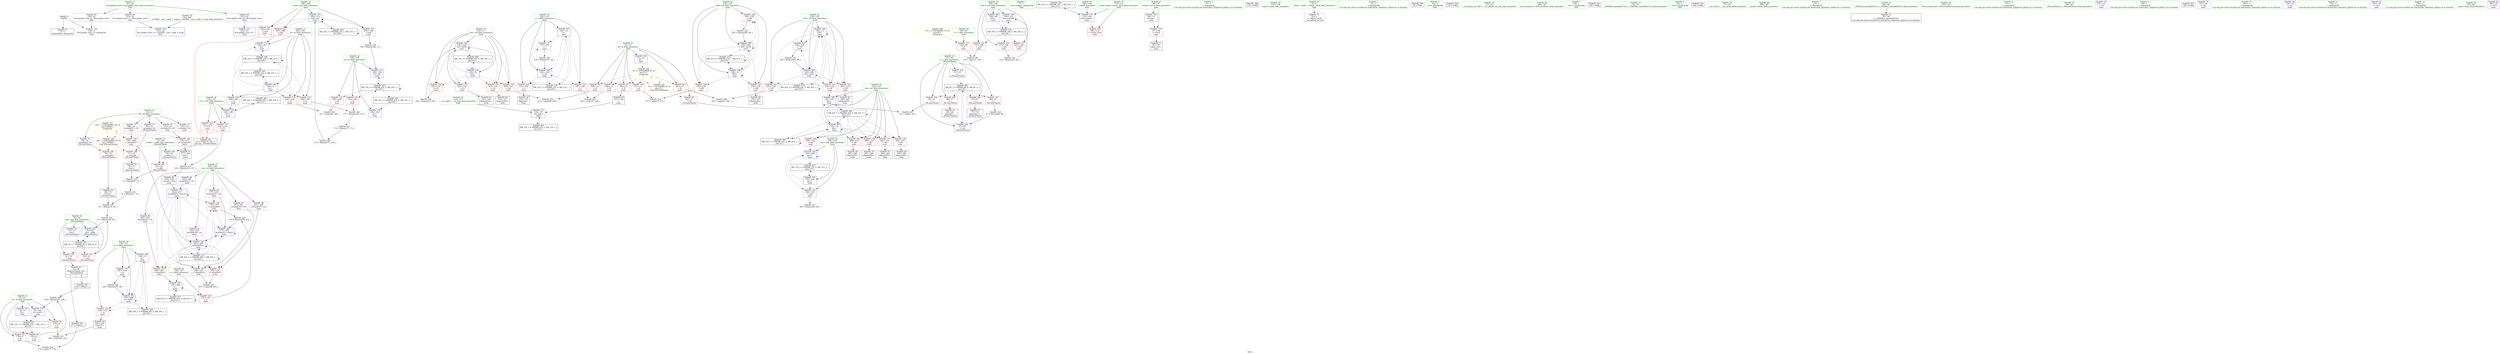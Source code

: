 digraph "SVFG" {
	label="SVFG";

	Node0x5609e82ae460 [shape=record,color=grey,label="{NodeID: 0\nNullPtr}"];
	Node0x5609e82ae460 -> Node0x5609e82d5fa0[style=solid];
	Node0x5609e82ae460 -> Node0x5609e82dc7b0[style=solid];
	Node0x5609e82f0620 [shape=record,color=black,label="{NodeID: 263\nMR_29V_2 = PHI(MR_29V_3, MR_29V_1, )\npts\{111 \}\n}"];
	Node0x5609e82f0620 -> Node0x5609e82dd410[style=dashed];
	Node0x5609e82dd8f0 [shape=record,color=blue,label="{NodeID: 180\n116\<--226\ni14\<--inc24\nmain\n}"];
	Node0x5609e82dd8f0 -> Node0x5609e82daf20[style=dashed];
	Node0x5609e82dd8f0 -> Node0x5609e82daff0[style=dashed];
	Node0x5609e82dd8f0 -> Node0x5609e82db0c0[style=dashed];
	Node0x5609e82dd8f0 -> Node0x5609e82db190[style=dashed];
	Node0x5609e82dd8f0 -> Node0x5609e82dd8f0[style=dashed];
	Node0x5609e82dd8f0 -> Node0x5609e82f1d30[style=dashed];
	Node0x5609e82d4de0 [shape=record,color=red,label="{NodeID: 97\n196\<--11\n\<--B\nmain\n}"];
	Node0x5609e82d4de0 -> Node0x5609e82d6620[style=solid];
	Node0x5609e82c0360 [shape=record,color=green,label="{NodeID: 14\n8\<--10\nN\<--N_field_insensitive\nGlob }"];
	Node0x5609e82c0360 -> Node0x5609e82d80f0[style=solid];
	Node0x5609e82c0360 -> Node0x5609e82d81c0[style=solid];
	Node0x5609e82c0360 -> Node0x5609e82d8290[style=solid];
	Node0x5609e82c0360 -> Node0x5609e82dc440[style=solid];
	Node0x5609e82c0360 -> Node0x5609e82dd4e0[style=solid];
	Node0x5609e82d85d0 [shape=record,color=blue,label="{NodeID: 194\n100\<--314\ntest\<--inc66\nmain\n}"];
	Node0x5609e82d85d0 -> Node0x5609e82eed20[style=dashed];
	Node0x5609e82d5940 [shape=record,color=red,label="{NodeID: 111\n138\<--98\n\<--T\nmain\n}"];
	Node0x5609e82d5940 -> Node0x5609e82e2f40[style=solid];
	Node0x5609e82d3e90 [shape=record,color=green,label="{NodeID: 28\n98\<--99\nT\<--T_field_insensitive\nmain\n}"];
	Node0x5609e82d3e90 -> Node0x5609e82d5940[style=solid];
	Node0x5609e82dabe0 [shape=record,color=red,label="{NodeID: 125\n184\<--108\n\<--mid\nmain\n}"];
	Node0x5609e82dabe0 -> Node0x5609e82e21c0[style=solid];
	Node0x5609e82d4830 [shape=record,color=green,label="{NodeID: 42\n126\<--127\nt\<--t_field_insensitive\nmain\n}"];
	Node0x5609e82d4830 -> Node0x5609e82dbc20[style=solid];
	Node0x5609e82d4830 -> Node0x5609e82ddea0[style=solid];
	Node0x5609e82db740 [shape=record,color=red,label="{NodeID: 139\n290\<--122\n\<--idx\nmain\n}"];
	Node0x5609e82db740 -> Node0x5609e82d6f10[style=solid];
	Node0x5609e82d63b0 [shape=record,color=black,label="{NodeID: 56\n80\<--79\nconv3\<--\n_Z9countThemx\n}"];
	Node0x5609e82d63b0 -> Node0x5609e82e2040[style=solid];
	Node0x5609e82e21c0 [shape=record,color=grey,label="{NodeID: 236\n185 = Binary(184, 75, )\n}"];
	Node0x5609e82e21c0 -> Node0x5609e82dd340[style=solid];
	Node0x5609e82dc2a0 [shape=record,color=red,label="{NodeID: 153\n278\<--277\n\<--arrayidx51\nmain\n}"];
	Node0x5609e82dc2a0 -> Node0x5609e82e1140[style=solid];
	Node0x5609e82d6f10 [shape=record,color=black,label="{NodeID: 70\n291\<--290\nidxprom58\<--\nmain\n}"];
	Node0x5609e82e36c0 [shape=record,color=grey,label="{NodeID: 250\n210 = cmp(208, 209, )\n}"];
	Node0x5609e82dce60 [shape=record,color=blue,label="{NodeID: 167\n102\<--12\ni\<--\nmain\n}"];
	Node0x5609e82dce60 -> Node0x5609e82d5c80[style=dashed];
	Node0x5609e82dce60 -> Node0x5609e82da490[style=dashed];
	Node0x5609e82dce60 -> Node0x5609e82da560[style=dashed];
	Node0x5609e82dce60 -> Node0x5609e82dcf30[style=dashed];
	Node0x5609e82dce60 -> Node0x5609e82ef220[style=dashed];
	Node0x5609e82d7a70 [shape=record,color=purple,label="{NodeID: 84\n333\<--22\nllvm.global_ctors_1\<--llvm.global_ctors\nGlob }"];
	Node0x5609e82d7a70 -> Node0x5609e82dc6b0[style=solid];
	Node0x5609e82ae5b0 [shape=record,color=green,label="{NodeID: 1\n7\<--1\n__dso_handle\<--dummyObj\nGlob }"];
	Node0x5609e82f0b20 [shape=record,color=black,label="{NodeID: 264\nMR_31V_2 = PHI(MR_31V_3, MR_31V_1, )\npts\{113 \}\n}"];
	Node0x5609e82f0b20 -> Node0x5609e82dd5b0[style=dashed];
	Node0x5609e82dd9c0 [shape=record,color=blue,label="{NodeID: 181\n118\<--230\nlast\<--\nmain\n}"];
	Node0x5609e82dd9c0 -> Node0x5609e82db260[style=dashed];
	Node0x5609e82dd9c0 -> Node0x5609e82d8430[style=dashed];
	Node0x5609e82dd9c0 -> Node0x5609e82f1e20[style=dashed];
	Node0x5609e82d4eb0 [shape=record,color=red,label="{NodeID: 98\n209\<--11\n\<--B\nmain\n}"];
	Node0x5609e82d4eb0 -> Node0x5609e82e36c0[style=solid];
	Node0x5609e82c0430 [shape=record,color=green,label="{NodeID: 15\n11\<--13\nB\<--B_field_insensitive\nGlob }"];
	Node0x5609e82c0430 -> Node0x5609e82d8360[style=solid];
	Node0x5609e82c0430 -> Node0x5609e82d4d10[style=solid];
	Node0x5609e82c0430 -> Node0x5609e82d4de0[style=solid];
	Node0x5609e82c0430 -> Node0x5609e82d4eb0[style=solid];
	Node0x5609e82c0430 -> Node0x5609e82d4f80[style=solid];
	Node0x5609e82c0430 -> Node0x5609e82d5050[style=solid];
	Node0x5609e82c0430 -> Node0x5609e82dc510[style=solid];
	Node0x5609e82d5a10 [shape=record,color=red,label="{NodeID: 112\n137\<--100\n\<--test\nmain\n}"];
	Node0x5609e82d5a10 -> Node0x5609e82e2f40[style=solid];
	Node0x5609e82d3f20 [shape=record,color=green,label="{NodeID: 29\n100\<--101\ntest\<--test_field_insensitive\nmain\n}"];
	Node0x5609e82d3f20 -> Node0x5609e82d5a10[style=solid];
	Node0x5609e82d3f20 -> Node0x5609e82d5ae0[style=solid];
	Node0x5609e82d3f20 -> Node0x5609e82d5bb0[style=solid];
	Node0x5609e82d3f20 -> Node0x5609e82dcd90[style=solid];
	Node0x5609e82d3f20 -> Node0x5609e82d85d0[style=solid];
	Node0x5609e82f9b20 [shape=record,color=yellow,style=double,label="{NodeID: 292\n2V_1 = ENCHI(MR_2V_0)\npts\{13 \}\nFun[_Z9countThemx]}"];
	Node0x5609e82f9b20 -> Node0x5609e82d8360[style=dashed];
	Node0x5609e82dacb0 [shape=record,color=red,label="{NodeID: 126\n191\<--110\n\<--T11\nmain\n|{<s0>8}}"];
	Node0x5609e82dacb0:s0 -> Node0x5609e830ebf0[style=solid,color=red];
	Node0x5609e82d4900 [shape=record,color=green,label="{NodeID: 43\n128\<--129\ni46\<--i46_field_insensitive\nmain\n}"];
	Node0x5609e82d4900 -> Node0x5609e82dbcf0[style=solid];
	Node0x5609e82d4900 -> Node0x5609e82dbdc0[style=solid];
	Node0x5609e82d4900 -> Node0x5609e82dbe90[style=solid];
	Node0x5609e82d4900 -> Node0x5609e82ddf70[style=solid];
	Node0x5609e82d4900 -> Node0x5609e82de110[style=solid];
	Node0x5609e82db810 [shape=record,color=red,label="{NodeID: 140\n294\<--122\n\<--idx\nmain\n}"];
	Node0x5609e82db810 -> Node0x5609e82d8430[style=solid];
	Node0x5609e82d6480 [shape=record,color=black,label="{NodeID: 57\n51\<--91\n_Z9countThemx_ret\<--\n_Z9countThemx\n|{<s0>7|<s1>8}}"];
	Node0x5609e82d6480:s0 -> Node0x5609e830e830[style=solid,color=blue];
	Node0x5609e82d6480:s1 -> Node0x5609e830ea20[style=solid,color=blue];
	Node0x5609e82e2340 [shape=record,color=grey,label="{NodeID: 237\n218 = Binary(212, 217, )\n}"];
	Node0x5609e82e2340 -> Node0x5609e82d6890[style=solid];
	Node0x5609e82dc370 [shape=record,color=red,label="{NodeID: 154\n289\<--288\n\<--arrayidx57\nmain\n}"];
	Node0x5609e82dc370 -> Node0x5609e82de1e0[style=solid];
	Node0x5609e82d6fe0 [shape=record,color=black,label="{NodeID: 71\n95\<--317\nmain_ret\<--\nmain\n}"];
	Node0x5609e82e3840 [shape=record,color=grey,label="{NodeID: 251\n236 = cmp(234, 235, )\n}"];
	Node0x5609e82dcf30 [shape=record,color=blue,label="{NodeID: 168\n102\<--158\ni\<--inc\nmain\n}"];
	Node0x5609e82dcf30 -> Node0x5609e82d5c80[style=dashed];
	Node0x5609e82dcf30 -> Node0x5609e82da490[style=dashed];
	Node0x5609e82dcf30 -> Node0x5609e82da560[style=dashed];
	Node0x5609e82dcf30 -> Node0x5609e82dcf30[style=dashed];
	Node0x5609e82dcf30 -> Node0x5609e82ef220[style=dashed];
	Node0x5609e82d7b40 [shape=record,color=purple,label="{NodeID: 85\n334\<--22\nllvm.global_ctors_2\<--llvm.global_ctors\nGlob }"];
	Node0x5609e82d7b40 -> Node0x5609e82dc7b0[style=solid];
	Node0x5609e82ae210 [shape=record,color=green,label="{NodeID: 2\n9\<--1\n\<--dummyObj\nCan only get source location for instruction, argument, global var or function.}"];
	Node0x5609e8008d90 [shape=record,color=black,label="{NodeID: 348\n155 = PHI()\n}"];
	Node0x5609e82f1020 [shape=record,color=black,label="{NodeID: 265\nMR_33V_2 = PHI(MR_33V_3, MR_33V_1, )\npts\{115 \}\n}"];
	Node0x5609e82f1020 -> Node0x5609e82dd680[style=dashed];
	Node0x5609e82dda90 [shape=record,color=blue,label="{NodeID: 182\n120\<--12\nk\<--\nmain\n}"];
	Node0x5609e82dda90 -> Node0x5609e82db330[style=dashed];
	Node0x5609e82dda90 -> Node0x5609e82db400[style=dashed];
	Node0x5609e82dda90 -> Node0x5609e82d8500[style=dashed];
	Node0x5609e82dda90 -> Node0x5609e82f2320[style=dashed];
	Node0x5609e82d4f80 [shape=record,color=red,label="{NodeID: 99\n242\<--11\n\<--B\nmain\n}"];
	Node0x5609e82d4f80 -> Node0x5609e82e33c0[style=solid];
	Node0x5609e82c2290 [shape=record,color=green,label="{NodeID: 16\n14\<--15\nM\<--M_field_insensitive\nGlob }"];
	Node0x5609e82c2290 -> Node0x5609e82d7180[style=solid];
	Node0x5609e82c2290 -> Node0x5609e82d7250[style=solid];
	Node0x5609e82c2290 -> Node0x5609e82d7320[style=solid];
	Node0x5609e82c2290 -> Node0x5609e82d73f0[style=solid];
	Node0x5609e82c2290 -> Node0x5609e82d74c0[style=solid];
	Node0x5609e82d5ae0 [shape=record,color=red,label="{NodeID: 113\n301\<--100\n\<--test\nmain\n}"];
	Node0x5609e82d3fb0 [shape=record,color=green,label="{NodeID: 30\n102\<--103\ni\<--i_field_insensitive\nmain\n}"];
	Node0x5609e82d3fb0 -> Node0x5609e82d5c80[style=solid];
	Node0x5609e82d3fb0 -> Node0x5609e82da490[style=solid];
	Node0x5609e82d3fb0 -> Node0x5609e82da560[style=solid];
	Node0x5609e82d3fb0 -> Node0x5609e82dce60[style=solid];
	Node0x5609e82d3fb0 -> Node0x5609e82dcf30[style=solid];
	Node0x5609e82dad80 [shape=record,color=red,label="{NodeID: 127\n212\<--110\n\<--T11\nmain\n}"];
	Node0x5609e82dad80 -> Node0x5609e82e2340[style=solid];
	Node0x5609e82d49d0 [shape=record,color=green,label="{NodeID: 44\n133\<--134\nscanf\<--scanf_field_insensitive\n}"];
	Node0x5609e82e0fc0 [shape=record,color=grey,label="{NodeID: 224\n314 = Binary(313, 88, )\n}"];
	Node0x5609e82e0fc0 -> Node0x5609e82d85d0[style=solid];
	Node0x5609e82db8e0 [shape=record,color=red,label="{NodeID: 141\n241\<--124\n\<--i30\nmain\n}"];
	Node0x5609e82db8e0 -> Node0x5609e82e33c0[style=solid];
	Node0x5609e82d6550 [shape=record,color=black,label="{NodeID: 58\n152\<--151\nidxprom\<--\nmain\n}"];
	Node0x5609e82e24c0 [shape=record,color=grey,label="{NodeID: 238\n226 = Binary(225, 88, )\n}"];
	Node0x5609e82e24c0 -> Node0x5609e82dd8f0[style=solid];
	Node0x5609e82dc440 [shape=record,color=blue,label="{NodeID: 155\n8\<--9\nN\<--\nGlob }"];
	Node0x5609e82dc440 -> Node0x5609e82ee820[style=dashed];
	Node0x5609e82d70b0 [shape=record,color=purple,label="{NodeID: 72\n33\<--4\n\<--_ZStL8__ioinit\n__cxx_global_var_init\n}"];
	Node0x5609e82d9480 [shape=record,color=grey,label="{NodeID: 252\n179 = cmp(177, 178, )\n}"];
	Node0x5609e82dd000 [shape=record,color=blue,label="{NodeID: 169\n104\<--9\nlo\<--\nmain\n}"];
	Node0x5609e82dd000 -> Node0x5609e82da630[style=dashed];
	Node0x5609e82dd000 -> Node0x5609e82da700[style=dashed];
	Node0x5609e82dd000 -> Node0x5609e82da7d0[style=dashed];
	Node0x5609e82dd000 -> Node0x5609e82dd270[style=dashed];
	Node0x5609e82dd000 -> Node0x5609e82ef720[style=dashed];
	Node0x5609e82dd000 -> Node0x5609e82f9120[style=dashed];
	Node0x5609e82d7c10 [shape=record,color=purple,label="{NodeID: 86\n222\<--203\narrayidx22\<--vla\nmain\n}"];
	Node0x5609e82d7c10 -> Node0x5609e82dd820[style=solid];
	Node0x5609e82c1740 [shape=record,color=green,label="{NodeID: 3\n12\<--1\n\<--dummyObj\nCan only get source location for instruction, argument, global var or function.}"];
	Node0x5609e830e430 [shape=record,color=black,label="{NodeID: 349\n34 = PHI()\n}"];
	Node0x5609e82f1d30 [shape=record,color=black,label="{NodeID: 266\nMR_35V_2 = PHI(MR_35V_4, MR_35V_1, )\npts\{117 \}\n}"];
	Node0x5609e82f1d30 -> Node0x5609e82dd750[style=dashed];
	Node0x5609e82ddb60 [shape=record,color=blue,label="{NodeID: 183\n122\<--12\nidx\<--\nmain\n}"];
	Node0x5609e82ddb60 -> Node0x5609e82db4d0[style=dashed];
	Node0x5609e82ddb60 -> Node0x5609e82db5a0[style=dashed];
	Node0x5609e82ddb60 -> Node0x5609e82db670[style=dashed];
	Node0x5609e82ddb60 -> Node0x5609e82db740[style=dashed];
	Node0x5609e82ddb60 -> Node0x5609e82db810[style=dashed];
	Node0x5609e82ddb60 -> Node0x5609e82ddb60[style=dashed];
	Node0x5609e82ddb60 -> Node0x5609e82ddd00[style=dashed];
	Node0x5609e82ddb60 -> Node0x5609e82f2820[style=dashed];
	Node0x5609e82ddb60 -> Node0x5609e82f8c20[style=dashed];
	Node0x5609e82d5050 [shape=record,color=red,label="{NodeID: 100\n271\<--11\n\<--B\nmain\n}"];
	Node0x5609e82d5050 -> Node0x5609e82e2dc0[style=solid];
	Node0x5609e82c2360 [shape=record,color=green,label="{NodeID: 17\n22\<--26\nllvm.global_ctors\<--llvm.global_ctors_field_insensitive\nGlob }"];
	Node0x5609e82c2360 -> Node0x5609e82d79a0[style=solid];
	Node0x5609e82c2360 -> Node0x5609e82d7a70[style=solid];
	Node0x5609e82c2360 -> Node0x5609e82d7b40[style=solid];
	Node0x5609e82d5bb0 [shape=record,color=red,label="{NodeID: 114\n313\<--100\n\<--test\nmain\n}"];
	Node0x5609e82d5bb0 -> Node0x5609e82e0fc0[style=solid];
	Node0x5609e82d4040 [shape=record,color=green,label="{NodeID: 31\n104\<--105\nlo\<--lo_field_insensitive\nmain\n}"];
	Node0x5609e82d4040 -> Node0x5609e82da630[style=solid];
	Node0x5609e82d4040 -> Node0x5609e82da700[style=solid];
	Node0x5609e82d4040 -> Node0x5609e82da7d0[style=solid];
	Node0x5609e82d4040 -> Node0x5609e82dd000[style=solid];
	Node0x5609e82d4040 -> Node0x5609e82dd270[style=solid];
	Node0x5609e82dae50 [shape=record,color=red,label="{NodeID: 128\n308\<--112\n\<--saved_stack\nmain\n}"];
	Node0x5609e82d4aa0 [shape=record,color=green,label="{NodeID: 45\n198\<--199\n\<--field_insensitive\nmain\n}"];
	Node0x5609e82d4aa0 -> Node0x5609e82dd5b0[style=solid];
	Node0x5609e82e1140 [shape=record,color=grey,label="{NodeID: 225\n279 = Binary(278, 274, )\n}"];
	Node0x5609e82e1140 -> Node0x5609e82de040[style=solid];
	Node0x5609e82db9b0 [shape=record,color=red,label="{NodeID: 142\n245\<--124\n\<--i30\nmain\n}"];
	Node0x5609e82db9b0 -> Node0x5609e82d6b00[style=solid];
	Node0x5609e82d6620 [shape=record,color=black,label="{NodeID: 59\n197\<--196\n\<--\nmain\n}"];
	Node0x5609e82d6620 -> Node0x5609e82dd680[style=solid];
	Node0x5609e82e2640 [shape=record,color=grey,label="{NodeID: 239\n283 = Binary(282, 88, )\n}"];
	Node0x5609e82e2640 -> Node0x5609e82de110[style=solid];
	Node0x5609e82dc510 [shape=record,color=blue,label="{NodeID: 156\n11\<--12\nB\<--\nGlob }"];
	Node0x5609e82dc510 -> Node0x5609e82faad0[style=dashed];
	Node0x5609e82d7180 [shape=record,color=purple,label="{NodeID: 73\n70\<--14\narrayidx\<--M\n_Z9countThemx\n}"];
	Node0x5609e82d7180 -> Node0x5609e82d56d0[style=solid];
	Node0x5609e82dd0d0 [shape=record,color=blue,label="{NodeID: 170\n106\<--163\nhi\<--\nmain\n}"];
	Node0x5609e82dd0d0 -> Node0x5609e82f7820[style=dashed];
	Node0x5609e82d7ce0 [shape=record,color=purple,label="{NodeID: 87\n247\<--203\narrayidx35\<--vla\nmain\n}"];
	Node0x5609e82d7ce0 -> Node0x5609e82dc030[style=solid];
	Node0x5609e82c1c10 [shape=record,color=green,label="{NodeID: 4\n16\<--1\n.str\<--dummyObj\nGlob }"];
	Node0x5609e830e530 [shape=record,color=black,label="{NodeID: 350\n132 = PHI()\n}"];
	Node0x5609e82f1e20 [shape=record,color=black,label="{NodeID: 267\nMR_37V_2 = PHI(MR_37V_4, MR_37V_1, )\npts\{119 \}\n}"];
	Node0x5609e82f1e20 -> Node0x5609e82dd9c0[style=dashed];
	Node0x5609e82ddc30 [shape=record,color=blue,label="{NodeID: 184\n124\<--12\ni30\<--\nmain\n}"];
	Node0x5609e82ddc30 -> Node0x5609e82db8e0[style=dashed];
	Node0x5609e82ddc30 -> Node0x5609e82db9b0[style=dashed];
	Node0x5609e82ddc30 -> Node0x5609e82dba80[style=dashed];
	Node0x5609e82ddc30 -> Node0x5609e82dbb50[style=dashed];
	Node0x5609e82ddc30 -> Node0x5609e82ddc30[style=dashed];
	Node0x5609e82ddc30 -> Node0x5609e82dddd0[style=dashed];
	Node0x5609e82ddc30 -> Node0x5609e82f2d20[style=dashed];
	Node0x5609e82d5120 [shape=record,color=red,label="{NodeID: 101\n67\<--53\n\<--t.addr\n_Z9countThemx\n}"];
	Node0x5609e82d5120 -> Node0x5609e82e1d40[style=solid];
	Node0x5609e82c2430 [shape=record,color=green,label="{NodeID: 18\n27\<--28\n__cxx_global_var_init\<--__cxx_global_var_init_field_insensitive\n}"];
	Node0x5609e82d5c80 [shape=record,color=red,label="{NodeID: 115\n147\<--102\n\<--i\nmain\n}"];
	Node0x5609e82d5c80 -> Node0x5609e82e2c40[style=solid];
	Node0x5609e82d40d0 [shape=record,color=green,label="{NodeID: 32\n106\<--107\nhi\<--hi_field_insensitive\nmain\n}"];
	Node0x5609e82d40d0 -> Node0x5609e82da8a0[style=solid];
	Node0x5609e82d40d0 -> Node0x5609e82da970[style=solid];
	Node0x5609e82d40d0 -> Node0x5609e82dd0d0[style=solid];
	Node0x5609e82d40d0 -> Node0x5609e82dd340[style=solid];
	Node0x5609e82daf20 [shape=record,color=red,label="{NodeID: 129\n208\<--116\n\<--i14\nmain\n}"];
	Node0x5609e82daf20 -> Node0x5609e82e36c0[style=solid];
	Node0x5609e82d4b70 [shape=record,color=green,label="{NodeID: 46\n200\<--201\nllvm.stacksave\<--llvm.stacksave_field_insensitive\n}"];
	Node0x5609e82e12c0 [shape=record,color=grey,label="{NodeID: 226\n298 = Binary(297, 88, )\n}"];
	Node0x5609e82e12c0 -> Node0x5609e82d8500[style=solid];
	Node0x5609e82dba80 [shape=record,color=red,label="{NodeID: 143\n255\<--124\n\<--i30\nmain\n}"];
	Node0x5609e82dba80 -> Node0x5609e82ddd00[style=solid];
	Node0x5609e82d66f0 [shape=record,color=black,label="{NodeID: 60\n214\<--213\nidxprom18\<--\nmain\n}"];
	Node0x5609e82e27c0 [shape=record,color=grey,label="{NodeID: 240\n173 = Binary(172, 174, )\n}"];
	Node0x5609e82e27c0 -> Node0x5609e82dd1a0[style=solid];
	Node0x5609e82dc5e0 [shape=record,color=blue,label="{NodeID: 157\n332\<--23\nllvm.global_ctors_0\<--\nGlob }"];
	Node0x5609e82d7250 [shape=record,color=purple,label="{NodeID: 74\n78\<--14\narrayidx2\<--M\n_Z9countThemx\n}"];
	Node0x5609e82d7250 -> Node0x5609e82d57a0[style=solid];
	Node0x5609e82dd1a0 [shape=record,color=blue,label="{NodeID: 171\n108\<--173\nmid\<--div\nmain\n}"];
	Node0x5609e82dd1a0 -> Node0x5609e82daa40[style=dashed];
	Node0x5609e82dd1a0 -> Node0x5609e82dab10[style=dashed];
	Node0x5609e82dd1a0 -> Node0x5609e82dabe0[style=dashed];
	Node0x5609e82dd1a0 -> Node0x5609e82dd1a0[style=dashed];
	Node0x5609e82dd1a0 -> Node0x5609e82f0120[style=dashed];
	Node0x5609e82d7db0 [shape=record,color=purple,label="{NodeID: 88\n251\<--203\narrayidx37\<--vla\nmain\n}"];
	Node0x5609e82d7db0 -> Node0x5609e82dc100[style=solid];
	Node0x5609e82c3230 [shape=record,color=green,label="{NodeID: 5\n18\<--1\n.str.1\<--dummyObj\nGlob }"];
	Node0x5609e830e630 [shape=record,color=black,label="{NodeID: 351\n142 = PHI()\n}"];
	Node0x5609e82f2320 [shape=record,color=black,label="{NodeID: 268\nMR_39V_2 = PHI(MR_39V_4, MR_39V_1, )\npts\{121 \}\n}"];
	Node0x5609e82f2320 -> Node0x5609e82dda90[style=dashed];
	Node0x5609e82ddd00 [shape=record,color=blue,label="{NodeID: 185\n122\<--255\nidx\<--\nmain\n}"];
	Node0x5609e82ddd00 -> Node0x5609e82f8c20[style=dashed];
	Node0x5609e82d51f0 [shape=record,color=red,label="{NodeID: 102\n82\<--55\n\<--ans\n_Z9countThemx\n}"];
	Node0x5609e82d51f0 -> Node0x5609e82e1ec0[style=solid];
	Node0x5609e82c2500 [shape=record,color=green,label="{NodeID: 19\n31\<--32\n_ZNSt8ios_base4InitC1Ev\<--_ZNSt8ios_base4InitC1Ev_field_insensitive\n}"];
	Node0x5609e82f6920 [shape=record,color=black,label="{NodeID: 282\nMR_6V_3 = PHI(MR_6V_4, MR_6V_2, )\npts\{56 \}\n}"];
	Node0x5609e82f6920 -> Node0x5609e82d51f0[style=dashed];
	Node0x5609e82f6920 -> Node0x5609e82d52c0[style=dashed];
	Node0x5609e82f6920 -> Node0x5609e82dcb20[style=dashed];
	Node0x5609e82da490 [shape=record,color=red,label="{NodeID: 116\n151\<--102\n\<--i\nmain\n}"];
	Node0x5609e82da490 -> Node0x5609e82d6550[style=solid];
	Node0x5609e82d4160 [shape=record,color=green,label="{NodeID: 33\n108\<--109\nmid\<--mid_field_insensitive\nmain\n}"];
	Node0x5609e82d4160 -> Node0x5609e82daa40[style=solid];
	Node0x5609e82d4160 -> Node0x5609e82dab10[style=solid];
	Node0x5609e82d4160 -> Node0x5609e82dabe0[style=solid];
	Node0x5609e82d4160 -> Node0x5609e82dd1a0[style=solid];
	Node0x5609e82fa8e0 [shape=record,color=yellow,style=double,label="{NodeID: 296\n10V_1 = ENCHI(MR_10V_0)\npts\{150000 \}\nFun[_Z9countThemx]}"];
	Node0x5609e82fa8e0 -> Node0x5609e82d56d0[style=dashed];
	Node0x5609e82fa8e0 -> Node0x5609e82d57a0[style=dashed];
	Node0x5609e82daff0 [shape=record,color=red,label="{NodeID: 130\n213\<--116\n\<--i14\nmain\n}"];
	Node0x5609e82daff0 -> Node0x5609e82d66f0[style=solid];
	Node0x5609e82d4c40 [shape=record,color=green,label="{NodeID: 47\n203\<--204\nvla\<--vla_field_insensitive\nmain\n}"];
	Node0x5609e82d4c40 -> Node0x5609e82d7c10[style=solid];
	Node0x5609e82d4c40 -> Node0x5609e82d7ce0[style=solid];
	Node0x5609e82d4c40 -> Node0x5609e82d7db0[style=solid];
	Node0x5609e82d4c40 -> Node0x5609e82d7e80[style=solid];
	Node0x5609e82d4c40 -> Node0x5609e82d7f50[style=solid];
	Node0x5609e82d4c40 -> Node0x5609e82d8020[style=solid];
	Node0x5609e82e1440 [shape=record,color=grey,label="{NodeID: 227\n303 = Binary(302, 88, )\n}"];
	Node0x5609e82dbb50 [shape=record,color=red,label="{NodeID: 144\n259\<--124\n\<--i30\nmain\n}"];
	Node0x5609e82dbb50 -> Node0x5609e82e1a40[style=solid];
	Node0x5609e82d67c0 [shape=record,color=black,label="{NodeID: 61\n217\<--216\nconv\<--\nmain\n}"];
	Node0x5609e82d67c0 -> Node0x5609e82e2340[style=solid];
	Node0x5609e82e2940 [shape=record,color=grey,label="{NodeID: 241\n172 = Binary(171, 75, )\n}"];
	Node0x5609e82e2940 -> Node0x5609e82e27c0[style=solid];
	Node0x5609e82dc6b0 [shape=record,color=blue,label="{NodeID: 158\n333\<--24\nllvm.global_ctors_1\<--_GLOBAL__sub_I_zxqfl_1_0.cpp\nGlob }"];
	Node0x5609e82d7320 [shape=record,color=purple,label="{NodeID: 75\n153\<--14\narrayidx\<--M\nmain\n}"];
	Node0x5609e82dd270 [shape=record,color=blue,label="{NodeID: 172\n104\<--181\nlo\<--\nmain\n}"];
	Node0x5609e82dd270 -> Node0x5609e82f9120[style=dashed];
	Node0x5609e82d7e80 [shape=record,color=purple,label="{NodeID: 89\n265\<--203\narrayidx45\<--vla\nmain\n}"];
	Node0x5609e82d7e80 -> Node0x5609e82dc1d0[style=solid];
	Node0x5609e82c32c0 [shape=record,color=green,label="{NodeID: 6\n20\<--1\n.str.2\<--dummyObj\nGlob }"];
	Node0x5609e830e730 [shape=record,color=black,label="{NodeID: 352\n144 = PHI()\n}"];
	Node0x5609e82f2820 [shape=record,color=black,label="{NodeID: 269\nMR_41V_2 = PHI(MR_41V_3, MR_41V_1, )\npts\{123 \}\n}"];
	Node0x5609e82f2820 -> Node0x5609e82ddb60[style=dashed];
	Node0x5609e82f2820 -> Node0x5609e82f2820[style=dashed];
	Node0x5609e82dddd0 [shape=record,color=blue,label="{NodeID: 186\n124\<--260\ni30\<--inc42\nmain\n}"];
	Node0x5609e82dddd0 -> Node0x5609e82db8e0[style=dashed];
	Node0x5609e82dddd0 -> Node0x5609e82db9b0[style=dashed];
	Node0x5609e82dddd0 -> Node0x5609e82dba80[style=dashed];
	Node0x5609e82dddd0 -> Node0x5609e82dbb50[style=dashed];
	Node0x5609e82dddd0 -> Node0x5609e82ddc30[style=dashed];
	Node0x5609e82dddd0 -> Node0x5609e82dddd0[style=dashed];
	Node0x5609e82dddd0 -> Node0x5609e82f2d20[style=dashed];
	Node0x5609e82d52c0 [shape=record,color=red,label="{NodeID: 103\n91\<--55\n\<--ans\n_Z9countThemx\n}"];
	Node0x5609e82d52c0 -> Node0x5609e82d6480[style=solid];
	Node0x5609e82c25d0 [shape=record,color=green,label="{NodeID: 20\n37\<--38\n__cxa_atexit\<--__cxa_atexit_field_insensitive\n}"];
	Node0x5609e82f6e20 [shape=record,color=black,label="{NodeID: 283\nMR_8V_3 = PHI(MR_8V_4, MR_8V_2, )\npts\{58 \}\n}"];
	Node0x5609e82f6e20 -> Node0x5609e82d5390[style=dashed];
	Node0x5609e82f6e20 -> Node0x5609e82d5460[style=dashed];
	Node0x5609e82f6e20 -> Node0x5609e82d5530[style=dashed];
	Node0x5609e82f6e20 -> Node0x5609e82d5600[style=dashed];
	Node0x5609e82f6e20 -> Node0x5609e82dcbf0[style=dashed];
	Node0x5609e82da560 [shape=record,color=red,label="{NodeID: 117\n157\<--102\n\<--i\nmain\n}"];
	Node0x5609e82da560 -> Node0x5609e82e18c0[style=solid];
	Node0x5609e82d41f0 [shape=record,color=green,label="{NodeID: 34\n110\<--111\nT11\<--T11_field_insensitive\nmain\n}"];
	Node0x5609e82d41f0 -> Node0x5609e82dacb0[style=solid];
	Node0x5609e82d41f0 -> Node0x5609e82dad80[style=solid];
	Node0x5609e82d41f0 -> Node0x5609e82dd410[style=solid];
	Node0x5609e82db0c0 [shape=record,color=red,label="{NodeID: 131\n220\<--116\n\<--i14\nmain\n}"];
	Node0x5609e82db0c0 -> Node0x5609e82d6960[style=solid];
	Node0x5609e82d5d30 [shape=record,color=green,label="{NodeID: 48\n306\<--307\nprintf\<--printf_field_insensitive\n}"];
	Node0x5609e82e15c0 [shape=record,color=grey,label="{NodeID: 228\n87 = Binary(86, 88, )\n}"];
	Node0x5609e82e15c0 -> Node0x5609e82dcbf0[style=solid];
	Node0x5609e82dbc20 [shape=record,color=red,label="{NodeID: 145\n274\<--126\n\<--t\nmain\n}"];
	Node0x5609e82dbc20 -> Node0x5609e82e1140[style=solid];
	Node0x5609e82d6890 [shape=record,color=black,label="{NodeID: 62\n219\<--218\nconv20\<--rem\nmain\n}"];
	Node0x5609e82d6890 -> Node0x5609e82dd820[style=solid];
	Node0x5609e82e2ac0 [shape=record,color=grey,label="{NodeID: 242\n171 = Binary(169, 170, )\n}"];
	Node0x5609e82e2ac0 -> Node0x5609e82e2940[style=solid];
	Node0x5609e82dc7b0 [shape=record,color=blue, style = dotted,label="{NodeID: 159\n334\<--3\nllvm.global_ctors_2\<--dummyVal\nGlob }"];
	Node0x5609e82d73f0 [shape=record,color=purple,label="{NodeID: 76\n215\<--14\narrayidx19\<--M\nmain\n}"];
	Node0x5609e82d73f0 -> Node0x5609e82dbf60[style=solid];
	Node0x5609e82dd340 [shape=record,color=blue,label="{NodeID: 173\n106\<--185\nhi\<--sub\nmain\n}"];
	Node0x5609e82dd340 -> Node0x5609e82f7820[style=dashed];
	Node0x5609e82d7f50 [shape=record,color=purple,label="{NodeID: 90\n277\<--203\narrayidx51\<--vla\nmain\n}"];
	Node0x5609e82d7f50 -> Node0x5609e82dc2a0[style=solid];
	Node0x5609e82d7f50 -> Node0x5609e82de040[style=solid];
	Node0x5609e82c1440 [shape=record,color=green,label="{NodeID: 7\n23\<--1\n\<--dummyObj\nCan only get source location for instruction, argument, global var or function.}"];
	Node0x5609e830e830 [shape=record,color=black,label="{NodeID: 353\n177 = PHI(51, )\n}"];
	Node0x5609e830e830 -> Node0x5609e82d9480[style=solid];
	Node0x5609e82f2d20 [shape=record,color=black,label="{NodeID: 270\nMR_43V_2 = PHI(MR_43V_3, MR_43V_1, )\npts\{125 \}\n}"];
	Node0x5609e82f2d20 -> Node0x5609e82ddc30[style=dashed];
	Node0x5609e82f2d20 -> Node0x5609e82f2d20[style=dashed];
	Node0x5609e82ddea0 [shape=record,color=blue,label="{NodeID: 187\n126\<--266\nt\<--\nmain\n}"];
	Node0x5609e82ddea0 -> Node0x5609e82dbc20[style=dashed];
	Node0x5609e82ddea0 -> Node0x5609e82ddea0[style=dashed];
	Node0x5609e82ddea0 -> Node0x5609e82f3220[style=dashed];
	Node0x5609e82d5390 [shape=record,color=red,label="{NodeID: 104\n63\<--57\n\<--i\n_Z9countThemx\n}"];
	Node0x5609e82d5390 -> Node0x5609e82e3240[style=solid];
	Node0x5609e82c26a0 [shape=record,color=green,label="{NodeID: 21\n36\<--42\n_ZNSt8ios_base4InitD1Ev\<--_ZNSt8ios_base4InitD1Ev_field_insensitive\n}"];
	Node0x5609e82c26a0 -> Node0x5609e82d6070[style=solid];
	Node0x5609e82da630 [shape=record,color=red,label="{NodeID: 118\n165\<--104\n\<--lo\nmain\n}"];
	Node0x5609e82da630 -> Node0x5609e82e3540[style=solid];
	Node0x5609e82d4280 [shape=record,color=green,label="{NodeID: 35\n112\<--113\nsaved_stack\<--saved_stack_field_insensitive\nmain\n}"];
	Node0x5609e82d4280 -> Node0x5609e82dae50[style=solid];
	Node0x5609e82d4280 -> Node0x5609e82dd5b0[style=solid];
	Node0x5609e82faad0 [shape=record,color=yellow,style=double,label="{NodeID: 298\n2V_1 = ENCHI(MR_2V_0)\npts\{13 \}\nFun[main]|{|<s5>7|<s6>8}}"];
	Node0x5609e82faad0 -> Node0x5609e82d4d10[style=dashed];
	Node0x5609e82faad0 -> Node0x5609e82d4de0[style=dashed];
	Node0x5609e82faad0 -> Node0x5609e82d4eb0[style=dashed];
	Node0x5609e82faad0 -> Node0x5609e82d4f80[style=dashed];
	Node0x5609e82faad0 -> Node0x5609e82d5050[style=dashed];
	Node0x5609e82faad0:s5 -> Node0x5609e82f9b20[style=dashed,color=red];
	Node0x5609e82faad0:s6 -> Node0x5609e82f9b20[style=dashed,color=red];
	Node0x5609e82db190 [shape=record,color=red,label="{NodeID: 132\n225\<--116\n\<--i14\nmain\n}"];
	Node0x5609e82db190 -> Node0x5609e82e24c0[style=solid];
	Node0x5609e82d5e00 [shape=record,color=green,label="{NodeID: 49\n310\<--311\nllvm.stackrestore\<--llvm.stackrestore_field_insensitive\n}"];
	Node0x5609e82e1740 [shape=record,color=grey,label="{NodeID: 229\n194 = Binary(193, 192, )\n}"];
	Node0x5609e82e1740 -> Node0x5609e82dd4e0[style=solid];
	Node0x5609e82dbcf0 [shape=record,color=red,label="{NodeID: 146\n270\<--128\n\<--i46\nmain\n}"];
	Node0x5609e82dbcf0 -> Node0x5609e82e2dc0[style=solid];
	Node0x5609e82d6960 [shape=record,color=black,label="{NodeID: 63\n221\<--220\nidxprom21\<--\nmain\n}"];
	Node0x5609e82e2c40 [shape=record,color=grey,label="{NodeID: 243\n149 = cmp(147, 148, )\n}"];
	Node0x5609e82dc8b0 [shape=record,color=blue,label="{NodeID: 160\n53\<--52\nt.addr\<--t\n_Z9countThemx\n}"];
	Node0x5609e82dc8b0 -> Node0x5609e82d5120[style=dashed];
	Node0x5609e82d74c0 [shape=record,color=purple,label="{NodeID: 77\n288\<--14\narrayidx57\<--M\nmain\n}"];
	Node0x5609e82d74c0 -> Node0x5609e82dc370[style=solid];
	Node0x5609e82ee820 [shape=record,color=black,label="{NodeID: 257\nMR_12V_2 = PHI(MR_12V_3, MR_12V_1, )\npts\{10 \}\n}"];
	Node0x5609e82ee820 -> Node0x5609e82d80f0[style=dashed];
	Node0x5609e82ee820 -> Node0x5609e82d81c0[style=dashed];
	Node0x5609e82ee820 -> Node0x5609e82dd4e0[style=dashed];
	Node0x5609e82dd410 [shape=record,color=blue,label="{NodeID: 174\n110\<--189\nT11\<--\nmain\n}"];
	Node0x5609e82dd410 -> Node0x5609e82dacb0[style=dashed];
	Node0x5609e82dd410 -> Node0x5609e82dad80[style=dashed];
	Node0x5609e82dd410 -> Node0x5609e82f0620[style=dashed];
	Node0x5609e82d8020 [shape=record,color=purple,label="{NodeID: 91\n292\<--203\narrayidx59\<--vla\nmain\n}"];
	Node0x5609e82d8020 -> Node0x5609e82de1e0[style=solid];
	Node0x5609e82c14d0 [shape=record,color=green,label="{NodeID: 8\n75\<--1\n\<--dummyObj\nCan only get source location for instruction, argument, global var or function.}"];
	Node0x5609e830ea20 [shape=record,color=black,label="{NodeID: 354\n192 = PHI(51, )\n}"];
	Node0x5609e830ea20 -> Node0x5609e82e1740[style=solid];
	Node0x5609e82f3220 [shape=record,color=black,label="{NodeID: 271\nMR_45V_2 = PHI(MR_45V_3, MR_45V_1, )\npts\{127 \}\n}"];
	Node0x5609e82f3220 -> Node0x5609e82ddea0[style=dashed];
	Node0x5609e82f3220 -> Node0x5609e82f3220[style=dashed];
	Node0x5609e82ddf70 [shape=record,color=blue,label="{NodeID: 188\n128\<--12\ni46\<--\nmain\n}"];
	Node0x5609e82ddf70 -> Node0x5609e82dbcf0[style=dashed];
	Node0x5609e82ddf70 -> Node0x5609e82dbdc0[style=dashed];
	Node0x5609e82ddf70 -> Node0x5609e82dbe90[style=dashed];
	Node0x5609e82ddf70 -> Node0x5609e82ddf70[style=dashed];
	Node0x5609e82ddf70 -> Node0x5609e82de110[style=dashed];
	Node0x5609e82ddf70 -> Node0x5609e82f3720[style=dashed];
	Node0x5609e82d5460 [shape=record,color=red,label="{NodeID: 105\n68\<--57\n\<--i\n_Z9countThemx\n}"];
	Node0x5609e82d5460 -> Node0x5609e82d6140[style=solid];
	Node0x5609e82c2770 [shape=record,color=green,label="{NodeID: 22\n49\<--50\n_Z9countThemx\<--_Z9countThemx_field_insensitive\n}"];
	Node0x5609e82f7820 [shape=record,color=black,label="{NodeID: 285\nMR_25V_4 = PHI(MR_25V_5, MR_25V_3, )\npts\{107 \}\n}"];
	Node0x5609e82f7820 -> Node0x5609e82da8a0[style=dashed];
	Node0x5609e82f7820 -> Node0x5609e82da970[style=dashed];
	Node0x5609e82f7820 -> Node0x5609e82dd340[style=dashed];
	Node0x5609e82f7820 -> Node0x5609e82efc20[style=dashed];
	Node0x5609e82f7820 -> Node0x5609e82f7820[style=dashed];
	Node0x5609e82da700 [shape=record,color=red,label="{NodeID: 119\n169\<--104\n\<--lo\nmain\n}"];
	Node0x5609e82da700 -> Node0x5609e82e2ac0[style=solid];
	Node0x5609e82d4350 [shape=record,color=green,label="{NodeID: 36\n114\<--115\n__vla_expr\<--__vla_expr_field_insensitive\nmain\n}"];
	Node0x5609e82d4350 -> Node0x5609e82dd680[style=solid];
	Node0x5609e82db260 [shape=record,color=red,label="{NodeID: 133\n302\<--118\n\<--last\nmain\n}"];
	Node0x5609e82db260 -> Node0x5609e82e1440[style=solid];
	Node0x5609e82d5ed0 [shape=record,color=green,label="{NodeID: 50\n24\<--328\n_GLOBAL__sub_I_zxqfl_1_0.cpp\<--_GLOBAL__sub_I_zxqfl_1_0.cpp_field_insensitive\n}"];
	Node0x5609e82d5ed0 -> Node0x5609e82dc6b0[style=solid];
	Node0x5609e82e18c0 [shape=record,color=grey,label="{NodeID: 230\n158 = Binary(157, 88, )\n}"];
	Node0x5609e82e18c0 -> Node0x5609e82dcf30[style=solid];
	Node0x5609e82dbdc0 [shape=record,color=red,label="{NodeID: 147\n275\<--128\n\<--i46\nmain\n}"];
	Node0x5609e82dbdc0 -> Node0x5609e82d6d70[style=solid];
	Node0x5609e82d6a30 [shape=record,color=black,label="{NodeID: 64\n234\<--233\nconv27\<--\nmain\n}"];
	Node0x5609e82d6a30 -> Node0x5609e82e3840[style=solid];
	Node0x5609e82e2dc0 [shape=record,color=grey,label="{NodeID: 244\n272 = cmp(270, 271, )\n}"];
	Node0x5609e82dc980 [shape=record,color=blue,label="{NodeID: 161\n55\<--9\nans\<--\n_Z9countThemx\n}"];
	Node0x5609e82dc980 -> Node0x5609e82f6920[style=dashed];
	Node0x5609e82d7590 [shape=record,color=purple,label="{NodeID: 78\n131\<--16\n\<--.str\nmain\n}"];
	Node0x5609e82eed20 [shape=record,color=black,label="{NodeID: 258\nMR_19V_3 = PHI(MR_19V_4, MR_19V_2, )\npts\{101 \}\n}"];
	Node0x5609e82eed20 -> Node0x5609e82d5a10[style=dashed];
	Node0x5609e82eed20 -> Node0x5609e82d5ae0[style=dashed];
	Node0x5609e82eed20 -> Node0x5609e82d5bb0[style=dashed];
	Node0x5609e82eed20 -> Node0x5609e82d85d0[style=dashed];
	Node0x5609e82dd4e0 [shape=record,color=blue,label="{NodeID: 175\n8\<--194\nN\<--sub13\nmain\n}"];
	Node0x5609e82dd4e0 -> Node0x5609e82d8290[style=dashed];
	Node0x5609e82dd4e0 -> Node0x5609e82ee820[style=dashed];
	Node0x5609e82d80f0 [shape=record,color=red,label="{NodeID: 92\n178\<--8\n\<--N\nmain\n}"];
	Node0x5609e82d80f0 -> Node0x5609e82d9480[style=solid];
	Node0x5609e82c15a0 [shape=record,color=green,label="{NodeID: 9\n88\<--1\n\<--dummyObj\nCan only get source location for instruction, argument, global var or function.}"];
	Node0x5609e830eb20 [shape=record,color=black,label="{NodeID: 355\n305 = PHI()\n}"];
	Node0x5609e82f3720 [shape=record,color=black,label="{NodeID: 272\nMR_47V_2 = PHI(MR_47V_3, MR_47V_1, )\npts\{129 \}\n}"];
	Node0x5609e82f3720 -> Node0x5609e82ddf70[style=dashed];
	Node0x5609e82f3720 -> Node0x5609e82f3720[style=dashed];
	Node0x5609e82de040 [shape=record,color=blue,label="{NodeID: 189\n277\<--279\narrayidx51\<--sub52\nmain\n}"];
	Node0x5609e82de040 -> Node0x5609e82dc2a0[style=dashed];
	Node0x5609e82de040 -> Node0x5609e82de040[style=dashed];
	Node0x5609e82de040 -> Node0x5609e82de1e0[style=dashed];
	Node0x5609e82d5530 [shape=record,color=red,label="{NodeID: 106\n76\<--57\n\<--i\n_Z9countThemx\n}"];
	Node0x5609e82d5530 -> Node0x5609e82d62e0[style=solid];
	Node0x5609e82c2840 [shape=record,color=green,label="{NodeID: 23\n53\<--54\nt.addr\<--t.addr_field_insensitive\n_Z9countThemx\n}"];
	Node0x5609e82c2840 -> Node0x5609e82d5120[style=solid];
	Node0x5609e82c2840 -> Node0x5609e82dc8b0[style=solid];
	Node0x5609e82da7d0 [shape=record,color=red,label="{NodeID: 120\n189\<--104\n\<--lo\nmain\n}"];
	Node0x5609e82da7d0 -> Node0x5609e82dd410[style=solid];
	Node0x5609e82d4420 [shape=record,color=green,label="{NodeID: 37\n116\<--117\ni14\<--i14_field_insensitive\nmain\n}"];
	Node0x5609e82d4420 -> Node0x5609e82daf20[style=solid];
	Node0x5609e82d4420 -> Node0x5609e82daff0[style=solid];
	Node0x5609e82d4420 -> Node0x5609e82db0c0[style=solid];
	Node0x5609e82d4420 -> Node0x5609e82db190[style=solid];
	Node0x5609e82d4420 -> Node0x5609e82dd750[style=solid];
	Node0x5609e82d4420 -> Node0x5609e82dd8f0[style=solid];
	Node0x5609e82fac90 [shape=record,color=yellow,style=double,label="{NodeID: 300\n17V_1 = ENCHI(MR_17V_0)\npts\{99 \}\nFun[main]}"];
	Node0x5609e82fac90 -> Node0x5609e82d5940[style=dashed];
	Node0x5609e82db330 [shape=record,color=red,label="{NodeID: 134\n233\<--120\n\<--k\nmain\n}"];
	Node0x5609e82db330 -> Node0x5609e82d6a30[style=solid];
	Node0x5609e82d5fa0 [shape=record,color=black,label="{NodeID: 51\n2\<--3\ndummyVal\<--dummyVal\n}"];
	Node0x5609e82e1a40 [shape=record,color=grey,label="{NodeID: 231\n260 = Binary(259, 88, )\n}"];
	Node0x5609e82e1a40 -> Node0x5609e82dddd0[style=solid];
	Node0x5609e82dbe90 [shape=record,color=red,label="{NodeID: 148\n282\<--128\n\<--i46\nmain\n}"];
	Node0x5609e82dbe90 -> Node0x5609e82e2640[style=solid];
	Node0x5609e82d6b00 [shape=record,color=black,label="{NodeID: 65\n246\<--245\nidxprom34\<--\nmain\n}"];
	Node0x5609e82e2f40 [shape=record,color=grey,label="{NodeID: 245\n139 = cmp(137, 138, )\n}"];
	Node0x5609e82dca50 [shape=record,color=blue,label="{NodeID: 162\n57\<--12\ni\<--\n_Z9countThemx\n}"];
	Node0x5609e82dca50 -> Node0x5609e82f6e20[style=dashed];
	Node0x5609e82d7660 [shape=record,color=purple,label="{NodeID: 79\n141\<--16\n\<--.str\nmain\n}"];
	Node0x5609e82ef220 [shape=record,color=black,label="{NodeID: 259\nMR_21V_2 = PHI(MR_21V_4, MR_21V_1, )\npts\{103 \}\n}"];
	Node0x5609e82ef220 -> Node0x5609e82dce60[style=dashed];
	Node0x5609e82dd5b0 [shape=record,color=blue,label="{NodeID: 176\n112\<--198\nsaved_stack\<--\nmain\n}"];
	Node0x5609e82dd5b0 -> Node0x5609e82dae50[style=dashed];
	Node0x5609e82dd5b0 -> Node0x5609e82f0b20[style=dashed];
	Node0x5609e82d81c0 [shape=record,color=red,label="{NodeID: 93\n193\<--8\n\<--N\nmain\n}"];
	Node0x5609e82d81c0 -> Node0x5609e82e1740[style=solid];
	Node0x5609e82c2bd0 [shape=record,color=green,label="{NodeID: 10\n163\<--1\n\<--dummyObj\nCan only get source location for instruction, argument, global var or function.}"];
	Node0x5609e830ebf0 [shape=record,color=black,label="{NodeID: 356\n52 = PHI(176, 191, )\n0th arg _Z9countThemx }"];
	Node0x5609e830ebf0 -> Node0x5609e82dc8b0[style=solid];
	Node0x5609e82f3c20 [shape=record,color=black,label="{NodeID: 273\nMR_49V_2 = PHI(MR_49V_5, MR_49V_1, )\npts\{204 \}\n}"];
	Node0x5609e82f3c20 -> Node0x5609e82dc030[style=dashed];
	Node0x5609e82f3c20 -> Node0x5609e82dc100[style=dashed];
	Node0x5609e82f3c20 -> Node0x5609e82dc1d0[style=dashed];
	Node0x5609e82f3c20 -> Node0x5609e82dc2a0[style=dashed];
	Node0x5609e82f3c20 -> Node0x5609e82dd820[style=dashed];
	Node0x5609e82f3c20 -> Node0x5609e82de040[style=dashed];
	Node0x5609e82f3c20 -> Node0x5609e82de1e0[style=dashed];
	Node0x5609e82f3c20 -> Node0x5609e82f3c20[style=dashed];
	Node0x5609e82de110 [shape=record,color=blue,label="{NodeID: 190\n128\<--283\ni46\<--inc54\nmain\n}"];
	Node0x5609e82de110 -> Node0x5609e82dbcf0[style=dashed];
	Node0x5609e82de110 -> Node0x5609e82dbdc0[style=dashed];
	Node0x5609e82de110 -> Node0x5609e82dbe90[style=dashed];
	Node0x5609e82de110 -> Node0x5609e82ddf70[style=dashed];
	Node0x5609e82de110 -> Node0x5609e82de110[style=dashed];
	Node0x5609e82de110 -> Node0x5609e82f3720[style=dashed];
	Node0x5609e82d5600 [shape=record,color=red,label="{NodeID: 107\n86\<--57\n\<--i\n_Z9countThemx\n}"];
	Node0x5609e82d5600 -> Node0x5609e82e15c0[style=solid];
	Node0x5609e82c2910 [shape=record,color=green,label="{NodeID: 24\n55\<--56\nans\<--ans_field_insensitive\n_Z9countThemx\n}"];
	Node0x5609e82c2910 -> Node0x5609e82d51f0[style=solid];
	Node0x5609e82c2910 -> Node0x5609e82d52c0[style=solid];
	Node0x5609e82c2910 -> Node0x5609e82dc980[style=solid];
	Node0x5609e82c2910 -> Node0x5609e82dcb20[style=solid];
	Node0x5609e82da8a0 [shape=record,color=red,label="{NodeID: 121\n166\<--106\n\<--hi\nmain\n}"];
	Node0x5609e82da8a0 -> Node0x5609e82e3540[style=solid];
	Node0x5609e82d44f0 [shape=record,color=green,label="{NodeID: 38\n118\<--119\nlast\<--last_field_insensitive\nmain\n}"];
	Node0x5609e82d44f0 -> Node0x5609e82db260[style=solid];
	Node0x5609e82d44f0 -> Node0x5609e82dd9c0[style=solid];
	Node0x5609e82d44f0 -> Node0x5609e82d8430[style=solid];
	Node0x5609e82db400 [shape=record,color=red,label="{NodeID: 135\n297\<--120\n\<--k\nmain\n}"];
	Node0x5609e82db400 -> Node0x5609e82e12c0[style=solid];
	Node0x5609e82d6070 [shape=record,color=black,label="{NodeID: 52\n35\<--36\n\<--_ZNSt8ios_base4InitD1Ev\nCan only get source location for instruction, argument, global var or function.}"];
	Node0x5609e82e1bc0 [shape=record,color=grey,label="{NodeID: 232\n74 = Binary(73, 75, )\n}"];
	Node0x5609e82e1bc0 -> Node0x5609e82e2040[style=solid];
	Node0x5609e82dbf60 [shape=record,color=red,label="{NodeID: 149\n216\<--215\n\<--arrayidx19\nmain\n}"];
	Node0x5609e82dbf60 -> Node0x5609e82d67c0[style=solid];
	Node0x5609e82d6bd0 [shape=record,color=black,label="{NodeID: 66\n250\<--249\nidxprom36\<--\nmain\n}"];
	Node0x5609e82e30c0 [shape=record,color=grey,label="{NodeID: 246\n253 = cmp(248, 252, )\n}"];
	Node0x5609e82dcb20 [shape=record,color=blue,label="{NodeID: 163\n55\<--83\nans\<--add4\n_Z9countThemx\n}"];
	Node0x5609e82dcb20 -> Node0x5609e82f6920[style=dashed];
	Node0x5609e82d7730 [shape=record,color=purple,label="{NodeID: 80\n154\<--16\n\<--.str\nmain\n}"];
	Node0x5609e82ef720 [shape=record,color=black,label="{NodeID: 260\nMR_23V_2 = PHI(MR_23V_4, MR_23V_1, )\npts\{105 \}\n}"];
	Node0x5609e82ef720 -> Node0x5609e82dd000[style=dashed];
	Node0x5609e82dd680 [shape=record,color=blue,label="{NodeID: 177\n114\<--197\n__vla_expr\<--\nmain\n}"];
	Node0x5609e82dd680 -> Node0x5609e82f1020[style=dashed];
	Node0x5609e82d8290 [shape=record,color=red,label="{NodeID: 94\n235\<--8\n\<--N\nmain\n}"];
	Node0x5609e82d8290 -> Node0x5609e82e3840[style=solid];
	Node0x5609e82c2ca0 [shape=record,color=green,label="{NodeID: 11\n174\<--1\n\<--dummyObj\nCan only get source location for instruction, argument, global var or function.}"];
	Node0x5609e82de1e0 [shape=record,color=blue,label="{NodeID: 191\n292\<--289\narrayidx59\<--\nmain\n}"];
	Node0x5609e82de1e0 -> Node0x5609e82dc030[style=dashed];
	Node0x5609e82de1e0 -> Node0x5609e82dc100[style=dashed];
	Node0x5609e82de1e0 -> Node0x5609e82dc1d0[style=dashed];
	Node0x5609e82de1e0 -> Node0x5609e82dc2a0[style=dashed];
	Node0x5609e82de1e0 -> Node0x5609e82de040[style=dashed];
	Node0x5609e82de1e0 -> Node0x5609e82de1e0[style=dashed];
	Node0x5609e82de1e0 -> Node0x5609e82f3c20[style=dashed];
	Node0x5609e82d56d0 [shape=record,color=red,label="{NodeID: 108\n71\<--70\n\<--arrayidx\n_Z9countThemx\n}"];
	Node0x5609e82d56d0 -> Node0x5609e82d6210[style=solid];
	Node0x5609e82d3ce0 [shape=record,color=green,label="{NodeID: 25\n57\<--58\ni\<--i_field_insensitive\n_Z9countThemx\n}"];
	Node0x5609e82d3ce0 -> Node0x5609e82d5390[style=solid];
	Node0x5609e82d3ce0 -> Node0x5609e82d5460[style=solid];
	Node0x5609e82d3ce0 -> Node0x5609e82d5530[style=solid];
	Node0x5609e82d3ce0 -> Node0x5609e82d5600[style=solid];
	Node0x5609e82d3ce0 -> Node0x5609e82dca50[style=solid];
	Node0x5609e82d3ce0 -> Node0x5609e82dcbf0[style=solid];
	Node0x5609e82da970 [shape=record,color=red,label="{NodeID: 122\n170\<--106\n\<--hi\nmain\n}"];
	Node0x5609e82da970 -> Node0x5609e82e2ac0[style=solid];
	Node0x5609e82d45c0 [shape=record,color=green,label="{NodeID: 39\n120\<--121\nk\<--k_field_insensitive\nmain\n}"];
	Node0x5609e82d45c0 -> Node0x5609e82db330[style=solid];
	Node0x5609e82d45c0 -> Node0x5609e82db400[style=solid];
	Node0x5609e82d45c0 -> Node0x5609e82dda90[style=solid];
	Node0x5609e82d45c0 -> Node0x5609e82d8500[style=solid];
	Node0x5609e82db4d0 [shape=record,color=red,label="{NodeID: 136\n249\<--122\n\<--idx\nmain\n}"];
	Node0x5609e82db4d0 -> Node0x5609e82d6bd0[style=solid];
	Node0x5609e82d6140 [shape=record,color=black,label="{NodeID: 53\n69\<--68\nidxprom\<--\n_Z9countThemx\n}"];
	Node0x5609e82e1d40 [shape=record,color=grey,label="{NodeID: 233\n73 = Binary(67, 72, )\n}"];
	Node0x5609e82e1d40 -> Node0x5609e82e1bc0[style=solid];
	Node0x5609e82dc030 [shape=record,color=red,label="{NodeID: 150\n248\<--247\n\<--arrayidx35\nmain\n}"];
	Node0x5609e82dc030 -> Node0x5609e82e30c0[style=solid];
	Node0x5609e82d6ca0 [shape=record,color=black,label="{NodeID: 67\n264\<--263\nidxprom44\<--\nmain\n}"];
	Node0x5609e82e3240 [shape=record,color=grey,label="{NodeID: 247\n65 = cmp(63, 64, )\n}"];
	Node0x5609e82dcbf0 [shape=record,color=blue,label="{NodeID: 164\n57\<--87\ni\<--inc\n_Z9countThemx\n}"];
	Node0x5609e82dcbf0 -> Node0x5609e82f6e20[style=dashed];
	Node0x5609e82d7800 [shape=record,color=purple,label="{NodeID: 81\n143\<--18\n\<--.str.1\nmain\n}"];
	Node0x5609e82efc20 [shape=record,color=black,label="{NodeID: 261\nMR_25V_2 = PHI(MR_25V_4, MR_25V_1, )\npts\{107 \}\n}"];
	Node0x5609e82efc20 -> Node0x5609e82dd0d0[style=dashed];
	Node0x5609e82dd750 [shape=record,color=blue,label="{NodeID: 178\n116\<--12\ni14\<--\nmain\n}"];
	Node0x5609e82dd750 -> Node0x5609e82daf20[style=dashed];
	Node0x5609e82dd750 -> Node0x5609e82daff0[style=dashed];
	Node0x5609e82dd750 -> Node0x5609e82db0c0[style=dashed];
	Node0x5609e82dd750 -> Node0x5609e82db190[style=dashed];
	Node0x5609e82dd750 -> Node0x5609e82dd8f0[style=dashed];
	Node0x5609e82dd750 -> Node0x5609e82f1d30[style=dashed];
	Node0x5609e82d8360 [shape=record,color=red,label="{NodeID: 95\n64\<--11\n\<--B\n_Z9countThemx\n}"];
	Node0x5609e82d8360 -> Node0x5609e82e3240[style=solid];
	Node0x5609e82c2d70 [shape=record,color=green,label="{NodeID: 12\n230\<--1\n\<--dummyObj\nCan only get source location for instruction, argument, global var or function.}"];
	Node0x5609e82d8430 [shape=record,color=blue,label="{NodeID: 192\n118\<--294\nlast\<--\nmain\n}"];
	Node0x5609e82d8430 -> Node0x5609e82db260[style=dashed];
	Node0x5609e82d8430 -> Node0x5609e82d8430[style=dashed];
	Node0x5609e82d8430 -> Node0x5609e82f1e20[style=dashed];
	Node0x5609e82d57a0 [shape=record,color=red,label="{NodeID: 109\n79\<--78\n\<--arrayidx2\n_Z9countThemx\n}"];
	Node0x5609e82d57a0 -> Node0x5609e82d63b0[style=solid];
	Node0x5609e82d3d70 [shape=record,color=green,label="{NodeID: 26\n93\<--94\nmain\<--main_field_insensitive\n}"];
	Node0x5609e82f8c20 [shape=record,color=black,label="{NodeID: 289\nMR_41V_7 = PHI(MR_41V_6, MR_41V_5, )\npts\{123 \}\n}"];
	Node0x5609e82f8c20 -> Node0x5609e82db4d0[style=dashed];
	Node0x5609e82f8c20 -> Node0x5609e82db5a0[style=dashed];
	Node0x5609e82f8c20 -> Node0x5609e82db670[style=dashed];
	Node0x5609e82f8c20 -> Node0x5609e82db740[style=dashed];
	Node0x5609e82f8c20 -> Node0x5609e82db810[style=dashed];
	Node0x5609e82f8c20 -> Node0x5609e82ddb60[style=dashed];
	Node0x5609e82f8c20 -> Node0x5609e82ddd00[style=dashed];
	Node0x5609e82f8c20 -> Node0x5609e82f2820[style=dashed];
	Node0x5609e82f8c20 -> Node0x5609e82f8c20[style=dashed];
	Node0x5609e82daa40 [shape=record,color=red,label="{NodeID: 123\n176\<--108\n\<--mid\nmain\n|{<s0>7}}"];
	Node0x5609e82daa40:s0 -> Node0x5609e830ebf0[style=solid,color=red];
	Node0x5609e82d4690 [shape=record,color=green,label="{NodeID: 40\n122\<--123\nidx\<--idx_field_insensitive\nmain\n}"];
	Node0x5609e82d4690 -> Node0x5609e82db4d0[style=solid];
	Node0x5609e82d4690 -> Node0x5609e82db5a0[style=solid];
	Node0x5609e82d4690 -> Node0x5609e82db670[style=solid];
	Node0x5609e82d4690 -> Node0x5609e82db740[style=solid];
	Node0x5609e82d4690 -> Node0x5609e82db810[style=solid];
	Node0x5609e82d4690 -> Node0x5609e82ddb60[style=solid];
	Node0x5609e82d4690 -> Node0x5609e82ddd00[style=solid];
	Node0x5609e82db5a0 [shape=record,color=red,label="{NodeID: 137\n263\<--122\n\<--idx\nmain\n}"];
	Node0x5609e82db5a0 -> Node0x5609e82d6ca0[style=solid];
	Node0x5609e82d6210 [shape=record,color=black,label="{NodeID: 54\n72\<--71\nconv\<--\n_Z9countThemx\n}"];
	Node0x5609e82d6210 -> Node0x5609e82e1d40[style=solid];
	Node0x5609e82f17c0 [shape=record,color=yellow,style=double,label="{NodeID: 317\n10V_1 = ENCHI(MR_10V_0)\npts\{150000 \}\nFun[main]|{|<s2>7|<s3>8}}"];
	Node0x5609e82f17c0 -> Node0x5609e82dbf60[style=dashed];
	Node0x5609e82f17c0 -> Node0x5609e82dc370[style=dashed];
	Node0x5609e82f17c0:s2 -> Node0x5609e82fa8e0[style=dashed,color=red];
	Node0x5609e82f17c0:s3 -> Node0x5609e82fa8e0[style=dashed,color=red];
	Node0x5609e82e1ec0 [shape=record,color=grey,label="{NodeID: 234\n83 = Binary(82, 81, )\n}"];
	Node0x5609e82e1ec0 -> Node0x5609e82dcb20[style=solid];
	Node0x5609e82dc100 [shape=record,color=red,label="{NodeID: 151\n252\<--251\n\<--arrayidx37\nmain\n}"];
	Node0x5609e82dc100 -> Node0x5609e82e30c0[style=solid];
	Node0x5609e82d6d70 [shape=record,color=black,label="{NodeID: 68\n276\<--275\nidxprom50\<--\nmain\n}"];
	Node0x5609e82e33c0 [shape=record,color=grey,label="{NodeID: 248\n243 = cmp(241, 242, )\n}"];
	Node0x5609e82dccc0 [shape=record,color=blue,label="{NodeID: 165\n96\<--12\nretval\<--\nmain\n}"];
	Node0x5609e82dccc0 -> Node0x5609e82d5870[style=dashed];
	Node0x5609e82d78d0 [shape=record,color=purple,label="{NodeID: 82\n304\<--20\n\<--.str.2\nmain\n}"];
	Node0x5609e82f0120 [shape=record,color=black,label="{NodeID: 262\nMR_27V_2 = PHI(MR_27V_3, MR_27V_1, )\npts\{109 \}\n}"];
	Node0x5609e82f0120 -> Node0x5609e82dd1a0[style=dashed];
	Node0x5609e82f0120 -> Node0x5609e82f0120[style=dashed];
	Node0x5609e82dd820 [shape=record,color=blue,label="{NodeID: 179\n222\<--219\narrayidx22\<--conv20\nmain\n}"];
	Node0x5609e82dd820 -> Node0x5609e82dc030[style=dashed];
	Node0x5609e82dd820 -> Node0x5609e82dc100[style=dashed];
	Node0x5609e82dd820 -> Node0x5609e82dc1d0[style=dashed];
	Node0x5609e82dd820 -> Node0x5609e82dc2a0[style=dashed];
	Node0x5609e82dd820 -> Node0x5609e82dd820[style=dashed];
	Node0x5609e82dd820 -> Node0x5609e82de040[style=dashed];
	Node0x5609e82dd820 -> Node0x5609e82de1e0[style=dashed];
	Node0x5609e82dd820 -> Node0x5609e82f3c20[style=dashed];
	Node0x5609e82d4d10 [shape=record,color=red,label="{NodeID: 96\n148\<--11\n\<--B\nmain\n}"];
	Node0x5609e82d4d10 -> Node0x5609e82e2c40[style=solid];
	Node0x5609e82c0290 [shape=record,color=green,label="{NodeID: 13\n4\<--6\n_ZStL8__ioinit\<--_ZStL8__ioinit_field_insensitive\nGlob }"];
	Node0x5609e82c0290 -> Node0x5609e82d70b0[style=solid];
	Node0x5609e82d8500 [shape=record,color=blue,label="{NodeID: 193\n120\<--298\nk\<--inc61\nmain\n}"];
	Node0x5609e82d8500 -> Node0x5609e82db330[style=dashed];
	Node0x5609e82d8500 -> Node0x5609e82db400[style=dashed];
	Node0x5609e82d8500 -> Node0x5609e82d8500[style=dashed];
	Node0x5609e82d8500 -> Node0x5609e82f2320[style=dashed];
	Node0x5609e82d5870 [shape=record,color=red,label="{NodeID: 110\n317\<--96\n\<--retval\nmain\n}"];
	Node0x5609e82d5870 -> Node0x5609e82d6fe0[style=solid];
	Node0x5609e82d3e00 [shape=record,color=green,label="{NodeID: 27\n96\<--97\nretval\<--retval_field_insensitive\nmain\n}"];
	Node0x5609e82d3e00 -> Node0x5609e82d5870[style=solid];
	Node0x5609e82d3e00 -> Node0x5609e82dccc0[style=solid];
	Node0x5609e82f9120 [shape=record,color=black,label="{NodeID: 290\nMR_23V_6 = PHI(MR_23V_4, MR_23V_5, )\npts\{105 \}\n}"];
	Node0x5609e82f9120 -> Node0x5609e82da630[style=dashed];
	Node0x5609e82f9120 -> Node0x5609e82da700[style=dashed];
	Node0x5609e82f9120 -> Node0x5609e82da7d0[style=dashed];
	Node0x5609e82f9120 -> Node0x5609e82dd270[style=dashed];
	Node0x5609e82f9120 -> Node0x5609e82ef720[style=dashed];
	Node0x5609e82f9120 -> Node0x5609e82f9120[style=dashed];
	Node0x5609e82dab10 [shape=record,color=red,label="{NodeID: 124\n181\<--108\n\<--mid\nmain\n}"];
	Node0x5609e82dab10 -> Node0x5609e82dd270[style=solid];
	Node0x5609e82d4760 [shape=record,color=green,label="{NodeID: 41\n124\<--125\ni30\<--i30_field_insensitive\nmain\n}"];
	Node0x5609e82d4760 -> Node0x5609e82db8e0[style=solid];
	Node0x5609e82d4760 -> Node0x5609e82db9b0[style=solid];
	Node0x5609e82d4760 -> Node0x5609e82dba80[style=solid];
	Node0x5609e82d4760 -> Node0x5609e82dbb50[style=solid];
	Node0x5609e82d4760 -> Node0x5609e82ddc30[style=solid];
	Node0x5609e82d4760 -> Node0x5609e82dddd0[style=solid];
	Node0x5609e82db670 [shape=record,color=red,label="{NodeID: 138\n286\<--122\n\<--idx\nmain\n}"];
	Node0x5609e82db670 -> Node0x5609e82d6e40[style=solid];
	Node0x5609e82d62e0 [shape=record,color=black,label="{NodeID: 55\n77\<--76\nidxprom1\<--\n_Z9countThemx\n}"];
	Node0x5609e82e2040 [shape=record,color=grey,label="{NodeID: 235\n81 = Binary(74, 80, )\n}"];
	Node0x5609e82e2040 -> Node0x5609e82e1ec0[style=solid];
	Node0x5609e82dc1d0 [shape=record,color=red,label="{NodeID: 152\n266\<--265\n\<--arrayidx45\nmain\n}"];
	Node0x5609e82dc1d0 -> Node0x5609e82ddea0[style=solid];
	Node0x5609e82d6e40 [shape=record,color=black,label="{NodeID: 69\n287\<--286\nidxprom56\<--\nmain\n}"];
	Node0x5609e82e3540 [shape=record,color=grey,label="{NodeID: 249\n167 = cmp(165, 166, )\n}"];
	Node0x5609e82dcd90 [shape=record,color=blue,label="{NodeID: 166\n100\<--88\ntest\<--\nmain\n}"];
	Node0x5609e82dcd90 -> Node0x5609e82eed20[style=dashed];
	Node0x5609e82d79a0 [shape=record,color=purple,label="{NodeID: 83\n332\<--22\nllvm.global_ctors_0\<--llvm.global_ctors\nGlob }"];
	Node0x5609e82d79a0 -> Node0x5609e82dc5e0[style=solid];
}
